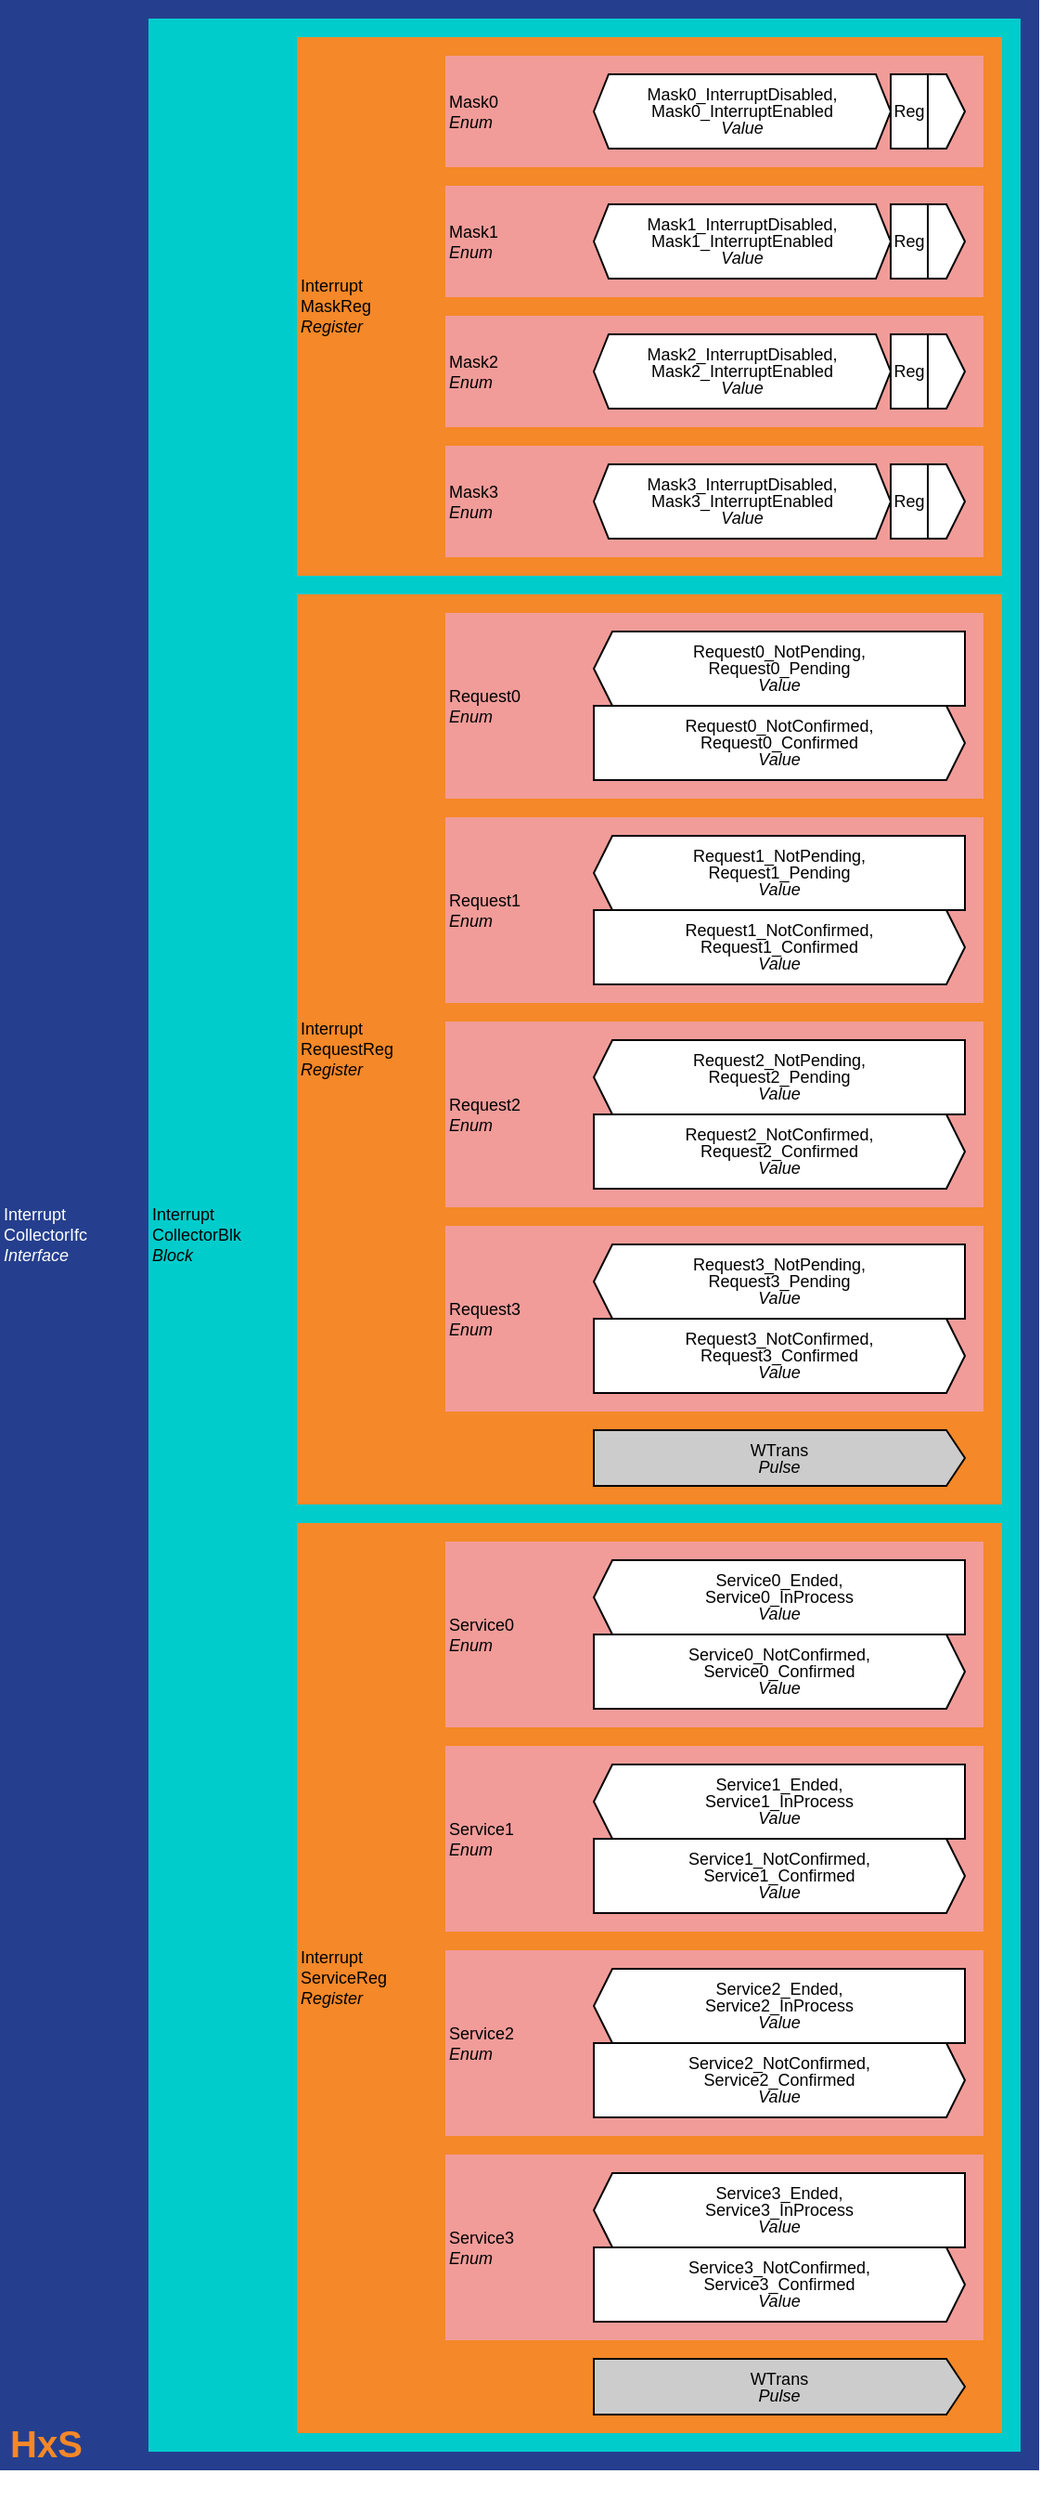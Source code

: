 <mxfile compressed="false" pages="1" type="device">
    <diagram id="4a23338b-59dd-4603-8e4f-e6288d91329e" name="My first new page">
        <mxGraphModel arrows="1" connect="1" fold="1" grid="1" gridSize="10" guides="1" math="0" page="1" pageScale="1" shadow="0" tooltips="1">
            <root>
                <mxCell id="0"/>
                <mxCell id="1" parent="0"/>
                <mxCell id="5c91c570-0f88-4aa8-ad5d-0ed3c863244c" parent="0" value="Foreground"/>
                <mxCell id="88afebfa-8ec8-4666-af0e-fec0af69832a" parent="5c91c570-0f88-4aa8-ad5d-0ed3c863244c" style="rounded=0;whiteSpace=wrap;html=1;fillColor=#253F8E;fontSize=9;fontColor=#FFFFFF;align=left;strokeColor=none" value="Interrupt&lt;br&gt;CollectorIfc&lt;br&gt;&lt;i&gt;Interface&lt;/i&gt;" vertex="1">
                    <mxGeometry as="geometry" height="1330.0" width="560.0" x="10.0" y="20.0"/>
                </mxCell>
                <mxCell id="393f5e35-cd59-487c-bc49-316e3a69c592" parent="5c91c570-0f88-4aa8-ad5d-0ed3c863244c" style="rounded=0;whiteSpace=wrap;html=1;fillColor=#00CCCC;fontSize=9;fontColor=#000000;align=left;strokeColor=none" value="Interrupt&lt;br&gt;CollectorBlk&lt;br&gt;&lt;i&gt;Block&lt;/i&gt;" vertex="1">
                    <mxGeometry as="geometry" height="1310.0" width="470.0" x="90.0" y="30.0"/>
                </mxCell>
                <mxCell id="783be109-6558-456e-82dc-3b84a5dd5029" parent="5c91c570-0f88-4aa8-ad5d-0ed3c863244c" style="rounded=0;whiteSpace=wrap;html=1;fillColor=#F58828;fontSize=9;fontColor=#000000;align=left;strokeColor=none" value="Interrupt&lt;br&gt;MaskReg&lt;br&gt;&lt;i&gt;Register&lt;/i&gt;" vertex="1">
                    <mxGeometry as="geometry" height="290.0" width="380.0" x="170.0" y="40.0"/>
                </mxCell>
                <mxCell id="6dd35539-950b-473e-89eb-38e92e6af85c" parent="5c91c570-0f88-4aa8-ad5d-0ed3c863244c" style="rounded=0;whiteSpace=wrap;html=1;fillColor=#F19C99;fontSize=9;fontColor=#000000;align=left;strokeColor=none" value="Mask0&lt;br&gt;&lt;i&gt;Enum&lt;/i&gt;" vertex="1">
                    <mxGeometry as="geometry" height="60.0" width="290.0" x="250.0" y="50.0"/>
                </mxCell>
                <mxCell id="ced8340b-0fac-489d-931f-d34213f60330" parent="5c91c570-0f88-4aa8-ad5d-0ed3c863244c" style="fillColor=#FFFFFF;arrowSize=0.05;shape=doubleArrow;rounded=0;whiteSpace=wrap;html=1;fontSize=9;arrowWidth=1" value="&lt;p style=&quot;line-height: 100%;&quot;&gt;Mask0_InterruptDisabled, &lt;br&gt;Mask0_InterruptEnabled&lt;br&gt;&lt;i&gt;Value&lt;/i&gt;&lt;/p&gt;" vertex="1">
                    <mxGeometry as="geometry" height="40.0" width="160.0" x="330.0" y="60.0"/>
                </mxCell>
                <mxCell id="4479f93f-872e-4134-930c-48f9f28b0b21" parent="5c91c570-0f88-4aa8-ad5d-0ed3c863244c" style="fillColor=#FFFFFF;rounded=0;whiteSpace=wrap;html=1;fontSize=9;arrowWidth=1" value="&lt;p style=&quot;line-height: 100%;&quot;&gt;Reg&lt;/p&gt;" vertex="1">
                    <mxGeometry as="geometry" height="40.0" width="20.0" x="490.0" y="60.0"/>
                </mxCell>
                <mxCell id="a9819a4c-3c09-4ab3-9ff9-a5ab6206c96a" parent="5c91c570-0f88-4aa8-ad5d-0ed3c863244c" style="fillColor=#FFFFFF;arrowSize=0.5;shape=singleArrow;rounded=0;whiteSpace=wrap;html=1;fontSize=9;arrowWidth=1" vertex="1">
                    <mxGeometry as="geometry" height="40.0" width="20.0" x="510.0" y="60.0"/>
                </mxCell>
                <mxCell id="317c84a4-659a-4526-98ac-d25f99c9e6e5" parent="5c91c570-0f88-4aa8-ad5d-0ed3c863244c" style="rounded=0;whiteSpace=wrap;html=1;fillColor=#F19C99;fontSize=9;fontColor=#000000;align=left;strokeColor=none" value="Mask1&lt;br&gt;&lt;i&gt;Enum&lt;/i&gt;" vertex="1">
                    <mxGeometry as="geometry" height="60.0" width="290.0" x="250.0" y="120.0"/>
                </mxCell>
                <mxCell id="2e513ca3-e584-4509-9602-f78bb63b6ecc" parent="5c91c570-0f88-4aa8-ad5d-0ed3c863244c" style="fillColor=#FFFFFF;arrowSize=0.05;shape=doubleArrow;rounded=0;whiteSpace=wrap;html=1;fontSize=9;arrowWidth=1" value="&lt;p style=&quot;line-height: 100%;&quot;&gt;Mask1_InterruptDisabled, &lt;br&gt;Mask1_InterruptEnabled&lt;br&gt;&lt;i&gt;Value&lt;/i&gt;&lt;/p&gt;" vertex="1">
                    <mxGeometry as="geometry" height="40.0" width="160.0" x="330.0" y="130.0"/>
                </mxCell>
                <mxCell id="b5bdae1d-5a00-49a3-bea3-53faf5f8a64d" parent="5c91c570-0f88-4aa8-ad5d-0ed3c863244c" style="fillColor=#FFFFFF;rounded=0;whiteSpace=wrap;html=1;fontSize=9;arrowWidth=1" value="&lt;p style=&quot;line-height: 100%;&quot;&gt;Reg&lt;/p&gt;" vertex="1">
                    <mxGeometry as="geometry" height="40.0" width="20.0" x="490.0" y="130.0"/>
                </mxCell>
                <mxCell id="a46b0e16-3cde-4b40-bcc5-c57435dc815f" parent="5c91c570-0f88-4aa8-ad5d-0ed3c863244c" style="fillColor=#FFFFFF;arrowSize=0.5;shape=singleArrow;rounded=0;whiteSpace=wrap;html=1;fontSize=9;arrowWidth=1" vertex="1">
                    <mxGeometry as="geometry" height="40.0" width="20.0" x="510.0" y="130.0"/>
                </mxCell>
                <mxCell id="529ee115-7c10-4e5b-aa44-790da3de388b" parent="5c91c570-0f88-4aa8-ad5d-0ed3c863244c" style="rounded=0;whiteSpace=wrap;html=1;fillColor=#F19C99;fontSize=9;fontColor=#000000;align=left;strokeColor=none" value="Mask2&lt;br&gt;&lt;i&gt;Enum&lt;/i&gt;" vertex="1">
                    <mxGeometry as="geometry" height="60.0" width="290.0" x="250.0" y="190.0"/>
                </mxCell>
                <mxCell id="29d1ca66-c4c3-4d97-883b-1b2687aa65be" parent="5c91c570-0f88-4aa8-ad5d-0ed3c863244c" style="fillColor=#FFFFFF;arrowSize=0.05;shape=doubleArrow;rounded=0;whiteSpace=wrap;html=1;fontSize=9;arrowWidth=1" value="&lt;p style=&quot;line-height: 100%;&quot;&gt;Mask2_InterruptDisabled, &lt;br&gt;Mask2_InterruptEnabled&lt;br&gt;&lt;i&gt;Value&lt;/i&gt;&lt;/p&gt;" vertex="1">
                    <mxGeometry as="geometry" height="40.0" width="160.0" x="330.0" y="200.0"/>
                </mxCell>
                <mxCell id="fd3edee6-93bb-4012-accc-9af6dcb2eaf0" parent="5c91c570-0f88-4aa8-ad5d-0ed3c863244c" style="fillColor=#FFFFFF;rounded=0;whiteSpace=wrap;html=1;fontSize=9;arrowWidth=1" value="&lt;p style=&quot;line-height: 100%;&quot;&gt;Reg&lt;/p&gt;" vertex="1">
                    <mxGeometry as="geometry" height="40.0" width="20.0" x="490.0" y="200.0"/>
                </mxCell>
                <mxCell id="e3fb0552-0ef8-4dd3-a32d-4d9b07ef7c5f" parent="5c91c570-0f88-4aa8-ad5d-0ed3c863244c" style="fillColor=#FFFFFF;arrowSize=0.5;shape=singleArrow;rounded=0;whiteSpace=wrap;html=1;fontSize=9;arrowWidth=1" vertex="1">
                    <mxGeometry as="geometry" height="40.0" width="20.0" x="510.0" y="200.0"/>
                </mxCell>
                <mxCell id="ec1039f4-ecec-4073-a0d6-c31e00a1e9e0" parent="5c91c570-0f88-4aa8-ad5d-0ed3c863244c" style="rounded=0;whiteSpace=wrap;html=1;fillColor=#F19C99;fontSize=9;fontColor=#000000;align=left;strokeColor=none" value="Mask3&lt;br&gt;&lt;i&gt;Enum&lt;/i&gt;" vertex="1">
                    <mxGeometry as="geometry" height="60.0" width="290.0" x="250.0" y="260.0"/>
                </mxCell>
                <mxCell id="3d2491d9-032e-482b-8e1a-68f09f4970cf" parent="5c91c570-0f88-4aa8-ad5d-0ed3c863244c" style="fillColor=#FFFFFF;arrowSize=0.05;shape=doubleArrow;rounded=0;whiteSpace=wrap;html=1;fontSize=9;arrowWidth=1" value="&lt;p style=&quot;line-height: 100%;&quot;&gt;Mask3_InterruptDisabled, &lt;br&gt;Mask3_InterruptEnabled&lt;br&gt;&lt;i&gt;Value&lt;/i&gt;&lt;/p&gt;" vertex="1">
                    <mxGeometry as="geometry" height="40.0" width="160.0" x="330.0" y="270.0"/>
                </mxCell>
                <mxCell id="7af31348-212e-4c6f-bccf-da850f9329aa" parent="5c91c570-0f88-4aa8-ad5d-0ed3c863244c" style="fillColor=#FFFFFF;rounded=0;whiteSpace=wrap;html=1;fontSize=9;arrowWidth=1" value="&lt;p style=&quot;line-height: 100%;&quot;&gt;Reg&lt;/p&gt;" vertex="1">
                    <mxGeometry as="geometry" height="40.0" width="20.0" x="490.0" y="270.0"/>
                </mxCell>
                <mxCell id="68e6014e-31f0-4ea5-b4d3-31b783da04af" parent="5c91c570-0f88-4aa8-ad5d-0ed3c863244c" style="fillColor=#FFFFFF;arrowSize=0.5;shape=singleArrow;rounded=0;whiteSpace=wrap;html=1;fontSize=9;arrowWidth=1" vertex="1">
                    <mxGeometry as="geometry" height="40.0" width="20.0" x="510.0" y="270.0"/>
                </mxCell>
                <mxCell id="6572e55a-d983-4ffd-8237-91f0cfb36136" parent="5c91c570-0f88-4aa8-ad5d-0ed3c863244c" style="rounded=0;whiteSpace=wrap;html=1;fillColor=#F58828;fontSize=9;fontColor=#000000;align=left;strokeColor=none" value="Interrupt&lt;br&gt;RequestReg&lt;br&gt;&lt;i&gt;Register&lt;/i&gt;" vertex="1">
                    <mxGeometry as="geometry" height="490.0" width="380.0" x="170.0" y="340.0"/>
                </mxCell>
                <mxCell id="bc32efa4-9a03-4399-8e8d-618e59746218" parent="5c91c570-0f88-4aa8-ad5d-0ed3c863244c" style="rounded=0;whiteSpace=wrap;html=1;fillColor=#F19C99;fontSize=9;fontColor=#000000;align=left;strokeColor=none" value="Request0&lt;br&gt;&lt;i&gt;Enum&lt;/i&gt;" vertex="1">
                    <mxGeometry as="geometry" height="100.0" width="290.0" x="250.0" y="350.0"/>
                </mxCell>
                <mxCell id="9f5a92cb-34e9-4881-9255-fa8a2ebce3ad" parent="5c91c570-0f88-4aa8-ad5d-0ed3c863244c" style="fillColor=#FFFFFF;arrowSize=0.05;shape=singleArrow;direction=west;rounded=0;whiteSpace=wrap;html=1;fontSize=9;arrowWidth=1" value="&lt;p style=&quot;line-height: 100%;&quot;&gt;Request0_NotPending, &lt;br&gt;Request0_Pending&lt;br&gt;&lt;i&gt;Value&lt;/i&gt;&lt;/p&gt;" vertex="1">
                    <mxGeometry as="geometry" height="40.0" width="200.0" x="330.0" y="360.0"/>
                </mxCell>
                <mxCell id="9d0865e3-b642-4d78-97a7-fedeefeb4a58" parent="5c91c570-0f88-4aa8-ad5d-0ed3c863244c" style="fillColor=#FFFFFF;arrowSize=0.05;shape=singleArrow;rounded=0;whiteSpace=wrap;html=1;fontSize=9;arrowWidth=1" value="&lt;p style=&quot;line-height: 100%;&quot;&gt;Request0_NotConfirmed, &lt;br&gt;Request0_Confirmed&lt;br&gt;&lt;i&gt;Value&lt;/i&gt;&lt;/p&gt;" vertex="1">
                    <mxGeometry as="geometry" height="40.0" width="200.0" x="330.0" y="400.0"/>
                </mxCell>
                <mxCell id="754281cc-4ea5-4148-9ec0-9afaa99a384f" parent="5c91c570-0f88-4aa8-ad5d-0ed3c863244c" style="rounded=0;whiteSpace=wrap;html=1;fillColor=#F19C99;fontSize=9;fontColor=#000000;align=left;strokeColor=none" value="Request1&lt;br&gt;&lt;i&gt;Enum&lt;/i&gt;" vertex="1">
                    <mxGeometry as="geometry" height="100.0" width="290.0" x="250.0" y="460.0"/>
                </mxCell>
                <mxCell id="01a2e298-51b3-41db-8637-7cc07ca1a0e5" parent="5c91c570-0f88-4aa8-ad5d-0ed3c863244c" style="fillColor=#FFFFFF;arrowSize=0.05;shape=singleArrow;direction=west;rounded=0;whiteSpace=wrap;html=1;fontSize=9;arrowWidth=1" value="&lt;p style=&quot;line-height: 100%;&quot;&gt;Request1_NotPending, &lt;br&gt;Request1_Pending&lt;br&gt;&lt;i&gt;Value&lt;/i&gt;&lt;/p&gt;" vertex="1">
                    <mxGeometry as="geometry" height="40.0" width="200.0" x="330.0" y="470.0"/>
                </mxCell>
                <mxCell id="13974a86-579e-4ce4-a7df-0da7f4416e47" parent="5c91c570-0f88-4aa8-ad5d-0ed3c863244c" style="fillColor=#FFFFFF;arrowSize=0.05;shape=singleArrow;rounded=0;whiteSpace=wrap;html=1;fontSize=9;arrowWidth=1" value="&lt;p style=&quot;line-height: 100%;&quot;&gt;Request1_NotConfirmed, &lt;br&gt;Request1_Confirmed&lt;br&gt;&lt;i&gt;Value&lt;/i&gt;&lt;/p&gt;" vertex="1">
                    <mxGeometry as="geometry" height="40.0" width="200.0" x="330.0" y="510.0"/>
                </mxCell>
                <mxCell id="03f97c9c-a74b-4e83-bf40-7d7ce2599bec" parent="5c91c570-0f88-4aa8-ad5d-0ed3c863244c" style="rounded=0;whiteSpace=wrap;html=1;fillColor=#F19C99;fontSize=9;fontColor=#000000;align=left;strokeColor=none" value="Request2&lt;br&gt;&lt;i&gt;Enum&lt;/i&gt;" vertex="1">
                    <mxGeometry as="geometry" height="100.0" width="290.0" x="250.0" y="570.0"/>
                </mxCell>
                <mxCell id="0350e3ed-558e-45f1-a7c2-43af90956416" parent="5c91c570-0f88-4aa8-ad5d-0ed3c863244c" style="fillColor=#FFFFFF;arrowSize=0.05;shape=singleArrow;direction=west;rounded=0;whiteSpace=wrap;html=1;fontSize=9;arrowWidth=1" value="&lt;p style=&quot;line-height: 100%;&quot;&gt;Request2_NotPending, &lt;br&gt;Request2_Pending&lt;br&gt;&lt;i&gt;Value&lt;/i&gt;&lt;/p&gt;" vertex="1">
                    <mxGeometry as="geometry" height="40.0" width="200.0" x="330.0" y="580.0"/>
                </mxCell>
                <mxCell id="7137c3f8-ed44-4eac-a26b-1c54c0be9282" parent="5c91c570-0f88-4aa8-ad5d-0ed3c863244c" style="fillColor=#FFFFFF;arrowSize=0.05;shape=singleArrow;rounded=0;whiteSpace=wrap;html=1;fontSize=9;arrowWidth=1" value="&lt;p style=&quot;line-height: 100%;&quot;&gt;Request2_NotConfirmed, &lt;br&gt;Request2_Confirmed&lt;br&gt;&lt;i&gt;Value&lt;/i&gt;&lt;/p&gt;" vertex="1">
                    <mxGeometry as="geometry" height="40.0" width="200.0" x="330.0" y="620.0"/>
                </mxCell>
                <mxCell id="7f6ca641-a038-4d7d-ab43-eb6c12afa028" parent="5c91c570-0f88-4aa8-ad5d-0ed3c863244c" style="rounded=0;whiteSpace=wrap;html=1;fillColor=#F19C99;fontSize=9;fontColor=#000000;align=left;strokeColor=none" value="Request3&lt;br&gt;&lt;i&gt;Enum&lt;/i&gt;" vertex="1">
                    <mxGeometry as="geometry" height="100.0" width="290.0" x="250.0" y="680.0"/>
                </mxCell>
                <mxCell id="be7d42db-d6ec-4775-8d8d-31e7c3f4fda1" parent="5c91c570-0f88-4aa8-ad5d-0ed3c863244c" style="fillColor=#FFFFFF;arrowSize=0.05;shape=singleArrow;direction=west;rounded=0;whiteSpace=wrap;html=1;fontSize=9;arrowWidth=1" value="&lt;p style=&quot;line-height: 100%;&quot;&gt;Request3_NotPending, &lt;br&gt;Request3_Pending&lt;br&gt;&lt;i&gt;Value&lt;/i&gt;&lt;/p&gt;" vertex="1">
                    <mxGeometry as="geometry" height="40.0" width="200.0" x="330.0" y="690.0"/>
                </mxCell>
                <mxCell id="aff26679-e989-480b-a585-9c26ece61c64" parent="5c91c570-0f88-4aa8-ad5d-0ed3c863244c" style="fillColor=#FFFFFF;arrowSize=0.05;shape=singleArrow;rounded=0;whiteSpace=wrap;html=1;fontSize=9;arrowWidth=1" value="&lt;p style=&quot;line-height: 100%;&quot;&gt;Request3_NotConfirmed, &lt;br&gt;Request3_Confirmed&lt;br&gt;&lt;i&gt;Value&lt;/i&gt;&lt;/p&gt;" vertex="1">
                    <mxGeometry as="geometry" height="40.0" width="200.0" x="330.0" y="730.0"/>
                </mxCell>
                <mxCell id="24720595-f701-4684-aabb-72a62f3c604f" parent="5c91c570-0f88-4aa8-ad5d-0ed3c863244c" style="fillColor=#CCCCCC;arrowSize=0.05;shape=singleArrow;rounded=0;whiteSpace=wrap;html=1;fontSize=9;arrowWidth=1" value="&lt;p style=&quot;line-height: 100%;&quot;&gt;WTrans&lt;br&gt;&lt;i&gt;Pulse&lt;/i&gt;&lt;/p&gt;" vertex="1">
                    <mxGeometry as="geometry" height="30.0" width="200.0" x="330.0" y="790.0"/>
                </mxCell>
                <mxCell id="f9f974a2-9adf-4088-8d09-fb59af0e90fc" parent="5c91c570-0f88-4aa8-ad5d-0ed3c863244c" style="rounded=0;whiteSpace=wrap;html=1;fillColor=#F58828;fontSize=9;fontColor=#000000;align=left;strokeColor=none" value="Interrupt&lt;br&gt;ServiceReg&lt;br&gt;&lt;i&gt;Register&lt;/i&gt;" vertex="1">
                    <mxGeometry as="geometry" height="490.0" width="380.0" x="170.0" y="840.0"/>
                </mxCell>
                <mxCell id="991efdb6-77ea-4f99-a88f-3a26859e0761" parent="5c91c570-0f88-4aa8-ad5d-0ed3c863244c" style="rounded=0;whiteSpace=wrap;html=1;fillColor=#F19C99;fontSize=9;fontColor=#000000;align=left;strokeColor=none" value="Service0&lt;br&gt;&lt;i&gt;Enum&lt;/i&gt;" vertex="1">
                    <mxGeometry as="geometry" height="100.0" width="290.0" x="250.0" y="850.0"/>
                </mxCell>
                <mxCell id="8d499848-8b2e-4c86-94bc-2f6907307e0d" parent="5c91c570-0f88-4aa8-ad5d-0ed3c863244c" style="fillColor=#FFFFFF;arrowSize=0.05;shape=singleArrow;direction=west;rounded=0;whiteSpace=wrap;html=1;fontSize=9;arrowWidth=1" value="&lt;p style=&quot;line-height: 100%;&quot;&gt;Service0_Ended, &lt;br&gt;Service0_InProcess&lt;br&gt;&lt;i&gt;Value&lt;/i&gt;&lt;/p&gt;" vertex="1">
                    <mxGeometry as="geometry" height="40.0" width="200.0" x="330.0" y="860.0"/>
                </mxCell>
                <mxCell id="f6a6ca82-222e-4a21-b15d-19501bd35ad9" parent="5c91c570-0f88-4aa8-ad5d-0ed3c863244c" style="fillColor=#FFFFFF;arrowSize=0.05;shape=singleArrow;rounded=0;whiteSpace=wrap;html=1;fontSize=9;arrowWidth=1" value="&lt;p style=&quot;line-height: 100%;&quot;&gt;Service0_NotConfirmed, &lt;br&gt;Service0_Confirmed&lt;br&gt;&lt;i&gt;Value&lt;/i&gt;&lt;/p&gt;" vertex="1">
                    <mxGeometry as="geometry" height="40.0" width="200.0" x="330.0" y="900.0"/>
                </mxCell>
                <mxCell id="67e7b101-9b6b-4ed5-81fc-8721e1eeacbc" parent="5c91c570-0f88-4aa8-ad5d-0ed3c863244c" style="rounded=0;whiteSpace=wrap;html=1;fillColor=#F19C99;fontSize=9;fontColor=#000000;align=left;strokeColor=none" value="Service1&lt;br&gt;&lt;i&gt;Enum&lt;/i&gt;" vertex="1">
                    <mxGeometry as="geometry" height="100.0" width="290.0" x="250.0" y="960.0"/>
                </mxCell>
                <mxCell id="e3b41d82-7a7d-4e7f-8639-a78a13ff52b3" parent="5c91c570-0f88-4aa8-ad5d-0ed3c863244c" style="fillColor=#FFFFFF;arrowSize=0.05;shape=singleArrow;direction=west;rounded=0;whiteSpace=wrap;html=1;fontSize=9;arrowWidth=1" value="&lt;p style=&quot;line-height: 100%;&quot;&gt;Service1_Ended, &lt;br&gt;Service1_InProcess&lt;br&gt;&lt;i&gt;Value&lt;/i&gt;&lt;/p&gt;" vertex="1">
                    <mxGeometry as="geometry" height="40.0" width="200.0" x="330.0" y="970.0"/>
                </mxCell>
                <mxCell id="d31af5b5-8f4e-4d96-8945-b4b8d8f34844" parent="5c91c570-0f88-4aa8-ad5d-0ed3c863244c" style="fillColor=#FFFFFF;arrowSize=0.05;shape=singleArrow;rounded=0;whiteSpace=wrap;html=1;fontSize=9;arrowWidth=1" value="&lt;p style=&quot;line-height: 100%;&quot;&gt;Service1_NotConfirmed, &lt;br&gt;Service1_Confirmed&lt;br&gt;&lt;i&gt;Value&lt;/i&gt;&lt;/p&gt;" vertex="1">
                    <mxGeometry as="geometry" height="40.0" width="200.0" x="330.0" y="1010.0"/>
                </mxCell>
                <mxCell id="e9bfedb1-5480-44ef-bcc9-6d96588f474a" parent="5c91c570-0f88-4aa8-ad5d-0ed3c863244c" style="rounded=0;whiteSpace=wrap;html=1;fillColor=#F19C99;fontSize=9;fontColor=#000000;align=left;strokeColor=none" value="Service2&lt;br&gt;&lt;i&gt;Enum&lt;/i&gt;" vertex="1">
                    <mxGeometry as="geometry" height="100.0" width="290.0" x="250.0" y="1070.0"/>
                </mxCell>
                <mxCell id="3c218fbc-e721-4583-9979-ef1683abdcb6" parent="5c91c570-0f88-4aa8-ad5d-0ed3c863244c" style="fillColor=#FFFFFF;arrowSize=0.05;shape=singleArrow;direction=west;rounded=0;whiteSpace=wrap;html=1;fontSize=9;arrowWidth=1" value="&lt;p style=&quot;line-height: 100%;&quot;&gt;Service2_Ended, &lt;br&gt;Service2_InProcess&lt;br&gt;&lt;i&gt;Value&lt;/i&gt;&lt;/p&gt;" vertex="1">
                    <mxGeometry as="geometry" height="40.0" width="200.0" x="330.0" y="1080.0"/>
                </mxCell>
                <mxCell id="9d1bf1a2-208f-4503-b736-fec71b95ded9" parent="5c91c570-0f88-4aa8-ad5d-0ed3c863244c" style="fillColor=#FFFFFF;arrowSize=0.05;shape=singleArrow;rounded=0;whiteSpace=wrap;html=1;fontSize=9;arrowWidth=1" value="&lt;p style=&quot;line-height: 100%;&quot;&gt;Service2_NotConfirmed, &lt;br&gt;Service2_Confirmed&lt;br&gt;&lt;i&gt;Value&lt;/i&gt;&lt;/p&gt;" vertex="1">
                    <mxGeometry as="geometry" height="40.0" width="200.0" x="330.0" y="1120.0"/>
                </mxCell>
                <mxCell id="dd90228d-0021-4080-b275-c73afb89bc9a" parent="5c91c570-0f88-4aa8-ad5d-0ed3c863244c" style="rounded=0;whiteSpace=wrap;html=1;fillColor=#F19C99;fontSize=9;fontColor=#000000;align=left;strokeColor=none" value="Service3&lt;br&gt;&lt;i&gt;Enum&lt;/i&gt;" vertex="1">
                    <mxGeometry as="geometry" height="100.0" width="290.0" x="250.0" y="1180.0"/>
                </mxCell>
                <mxCell id="91910256-d408-4378-b3f0-b3c481a9a6d8" parent="5c91c570-0f88-4aa8-ad5d-0ed3c863244c" style="fillColor=#FFFFFF;arrowSize=0.05;shape=singleArrow;direction=west;rounded=0;whiteSpace=wrap;html=1;fontSize=9;arrowWidth=1" value="&lt;p style=&quot;line-height: 100%;&quot;&gt;Service3_Ended, &lt;br&gt;Service3_InProcess&lt;br&gt;&lt;i&gt;Value&lt;/i&gt;&lt;/p&gt;" vertex="1">
                    <mxGeometry as="geometry" height="40.0" width="200.0" x="330.0" y="1190.0"/>
                </mxCell>
                <mxCell id="7304840e-36ce-4e4e-af13-f08044830f71" parent="5c91c570-0f88-4aa8-ad5d-0ed3c863244c" style="fillColor=#FFFFFF;arrowSize=0.05;shape=singleArrow;rounded=0;whiteSpace=wrap;html=1;fontSize=9;arrowWidth=1" value="&lt;p style=&quot;line-height: 100%;&quot;&gt;Service3_NotConfirmed, &lt;br&gt;Service3_Confirmed&lt;br&gt;&lt;i&gt;Value&lt;/i&gt;&lt;/p&gt;" vertex="1">
                    <mxGeometry as="geometry" height="40.0" width="200.0" x="330.0" y="1230.0"/>
                </mxCell>
                <mxCell id="988ad65f-7452-4ad2-8434-b18846133a34" parent="5c91c570-0f88-4aa8-ad5d-0ed3c863244c" style="fillColor=#CCCCCC;arrowSize=0.05;shape=singleArrow;rounded=0;whiteSpace=wrap;html=1;fontSize=9;arrowWidth=1" value="&lt;p style=&quot;line-height: 100%;&quot;&gt;WTrans&lt;br&gt;&lt;i&gt;Pulse&lt;/i&gt;&lt;/p&gt;" vertex="1">
                    <mxGeometry as="geometry" height="30.0" width="200.0" x="330.0" y="1290.0"/>
                </mxCell>
                <mxCell id="a4e6e512-0362-416a-8a4f-e57897faaf48" parent="5c91c570-0f88-4aa8-ad5d-0ed3c863244c" style="fillColor=none;verticalAlign=middle;labelBorderColor=none;fontSize=20;align=center;fontStyle=1;strokeColor=none;fontColor=#F58828;rounded=0;whiteSpace=wrap;html=1" value="&lt;p style=&quot;line-height: 100%;&quot;&gt;HxS&lt;/p&gt;" vertex="1">
                    <mxGeometry as="geometry" height="30.0" width="50.0" x="10.0" y="1320.0"/>
                </mxCell>
            </root>
        </mxGraphModel>
    </diagram>
</mxfile>
